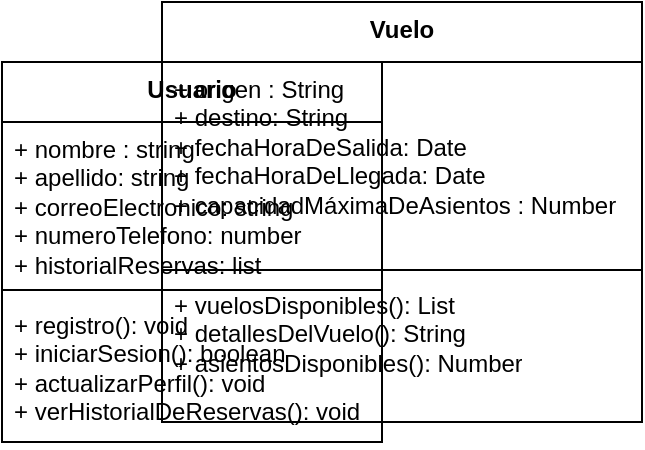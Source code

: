 <mxfile version="24.0.7" type="github">
  <diagram name="Page-1" id="-_MHmMSYFcSHYsvgNQ9a">
    <mxGraphModel dx="281" dy="563" grid="1" gridSize="10" guides="1" tooltips="1" connect="1" arrows="1" fold="1" page="1" pageScale="1" pageWidth="850" pageHeight="1100" math="0" shadow="0">
      <root>
        <mxCell id="0" />
        <mxCell id="1" parent="0" />
        <mxCell id="0iqqLVjieEFnERAhnOkb-5" value="Usuario" style="swimlane;fontStyle=1;align=center;verticalAlign=top;childLayout=stackLayout;horizontal=1;startSize=30;horizontalStack=0;resizeParent=1;resizeParentMax=0;resizeLast=0;collapsible=1;marginBottom=0;whiteSpace=wrap;html=1;" parent="1" vertex="1">
          <mxGeometry x="310" y="100" width="190" height="190" as="geometry" />
        </mxCell>
        <mxCell id="0iqqLVjieEFnERAhnOkb-6" value="&lt;div&gt;+ nombre : string&lt;/div&gt;&lt;div&gt;+ apellido: string&lt;br&gt;&lt;/div&gt;&lt;div&gt;+ correoElectronico: string&lt;/div&gt;&lt;div&gt;+ numeroTelefono: number&lt;/div&gt;&lt;div&gt;+ historialReservas: list&lt;br&gt;&lt;/div&gt;" style="text;strokeColor=none;fillColor=none;align=left;verticalAlign=top;spacingLeft=4;spacingRight=4;overflow=hidden;rotatable=0;points=[[0,0.5],[1,0.5]];portConstraint=eastwest;whiteSpace=wrap;html=1;" parent="0iqqLVjieEFnERAhnOkb-5" vertex="1">
          <mxGeometry y="30" width="190" height="80" as="geometry" />
        </mxCell>
        <mxCell id="0iqqLVjieEFnERAhnOkb-7" value="" style="line;strokeWidth=1;fillColor=none;align=left;verticalAlign=middle;spacingTop=-1;spacingLeft=3;spacingRight=3;rotatable=0;labelPosition=right;points=[];portConstraint=eastwest;strokeColor=inherit;" parent="0iqqLVjieEFnERAhnOkb-5" vertex="1">
          <mxGeometry y="110" width="190" height="8" as="geometry" />
        </mxCell>
        <mxCell id="0iqqLVjieEFnERAhnOkb-8" value="&lt;div&gt;+ registro(): void&lt;/div&gt;&lt;div&gt;+ iniciarSesion(): boolean&lt;/div&gt;&lt;div&gt;+ actualizarPerfil(): void&lt;/div&gt;&lt;div&gt;+ verHistorialDeReservas(): void&lt;br&gt;&lt;/div&gt;" style="text;strokeColor=none;fillColor=none;align=left;verticalAlign=top;spacingLeft=4;spacingRight=4;overflow=hidden;rotatable=0;points=[[0,0.5],[1,0.5]];portConstraint=eastwest;whiteSpace=wrap;html=1;" parent="0iqqLVjieEFnERAhnOkb-5" vertex="1">
          <mxGeometry y="118" width="190" height="72" as="geometry" />
        </mxCell>
        <mxCell id="Xwf4BX6eSTh_paTz8yUK-1" value="Vuelo" style="swimlane;fontStyle=1;align=center;verticalAlign=top;childLayout=stackLayout;horizontal=1;startSize=30;horizontalStack=0;resizeParent=1;resizeParentMax=0;resizeLast=0;collapsible=1;marginBottom=0;whiteSpace=wrap;html=1;" vertex="1" parent="1">
          <mxGeometry x="390" y="70" width="240" height="210" as="geometry" />
        </mxCell>
        <mxCell id="Xwf4BX6eSTh_paTz8yUK-2" value="+ origen : String&lt;div&gt;+ destino: String&lt;/div&gt;&lt;div&gt;+ fechaHoraDeSalida: Date&lt;/div&gt;&lt;div&gt;+ fechaHoraDeLlegada: Date&lt;/div&gt;&lt;div&gt;+ capacidadMáximaDeAsientos : Number&lt;/div&gt;" style="text;strokeColor=none;fillColor=none;align=left;verticalAlign=top;spacingLeft=4;spacingRight=4;overflow=hidden;rotatable=0;points=[[0,0.5],[1,0.5]];portConstraint=eastwest;whiteSpace=wrap;html=1;" vertex="1" parent="Xwf4BX6eSTh_paTz8yUK-1">
          <mxGeometry y="30" width="240" height="100" as="geometry" />
        </mxCell>
        <mxCell id="Xwf4BX6eSTh_paTz8yUK-3" value="" style="line;strokeWidth=1;fillColor=none;align=left;verticalAlign=middle;spacingTop=-1;spacingLeft=3;spacingRight=3;rotatable=0;labelPosition=right;points=[];portConstraint=eastwest;strokeColor=inherit;" vertex="1" parent="Xwf4BX6eSTh_paTz8yUK-1">
          <mxGeometry y="130" width="240" height="8" as="geometry" />
        </mxCell>
        <mxCell id="Xwf4BX6eSTh_paTz8yUK-4" value="+ vuelosDisponibles(): List&lt;div&gt;+ detallesDelVuelo(): String&lt;/div&gt;&lt;div&gt;+ asientosDisponibles(): Number&lt;/div&gt;" style="text;strokeColor=none;fillColor=none;align=left;verticalAlign=top;spacingLeft=4;spacingRight=4;overflow=hidden;rotatable=0;points=[[0,0.5],[1,0.5]];portConstraint=eastwest;whiteSpace=wrap;html=1;" vertex="1" parent="Xwf4BX6eSTh_paTz8yUK-1">
          <mxGeometry y="138" width="240" height="72" as="geometry" />
        </mxCell>
      </root>
    </mxGraphModel>
  </diagram>
</mxfile>
